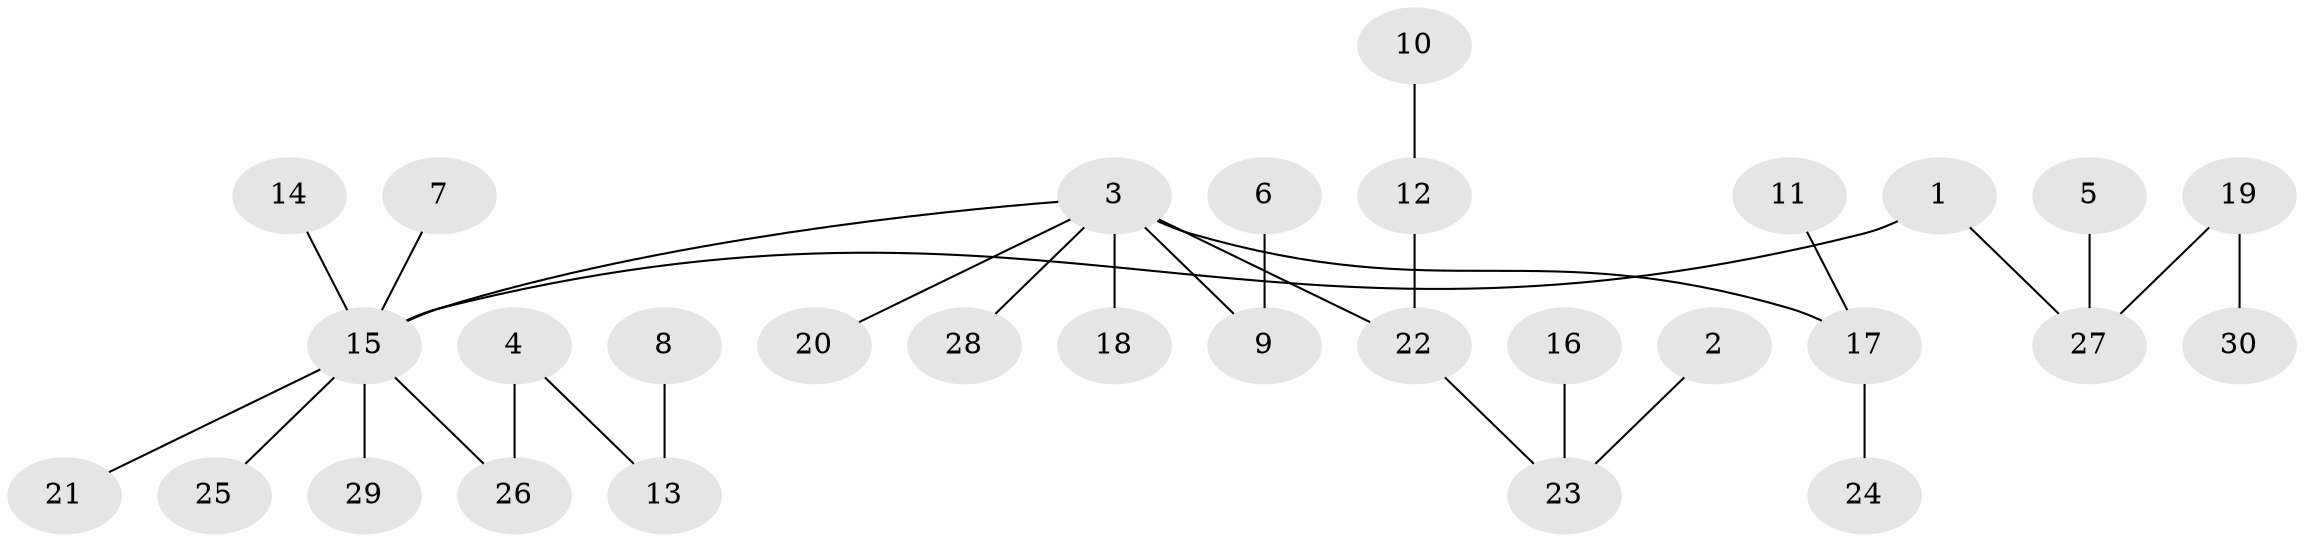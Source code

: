 // original degree distribution, {5: 0.03333333333333333, 4: 0.05, 3: 0.11666666666666667, 8: 0.016666666666666666, 2: 0.3333333333333333, 1: 0.45}
// Generated by graph-tools (version 1.1) at 2025/26/03/09/25 03:26:32]
// undirected, 30 vertices, 29 edges
graph export_dot {
graph [start="1"]
  node [color=gray90,style=filled];
  1;
  2;
  3;
  4;
  5;
  6;
  7;
  8;
  9;
  10;
  11;
  12;
  13;
  14;
  15;
  16;
  17;
  18;
  19;
  20;
  21;
  22;
  23;
  24;
  25;
  26;
  27;
  28;
  29;
  30;
  1 -- 15 [weight=1.0];
  1 -- 27 [weight=1.0];
  2 -- 23 [weight=1.0];
  3 -- 9 [weight=1.0];
  3 -- 15 [weight=1.0];
  3 -- 17 [weight=1.0];
  3 -- 18 [weight=1.0];
  3 -- 20 [weight=1.0];
  3 -- 22 [weight=1.0];
  3 -- 28 [weight=1.0];
  4 -- 13 [weight=1.0];
  4 -- 26 [weight=1.0];
  5 -- 27 [weight=1.0];
  6 -- 9 [weight=1.0];
  7 -- 15 [weight=1.0];
  8 -- 13 [weight=1.0];
  10 -- 12 [weight=1.0];
  11 -- 17 [weight=1.0];
  12 -- 22 [weight=1.0];
  14 -- 15 [weight=1.0];
  15 -- 21 [weight=1.0];
  15 -- 25 [weight=1.0];
  15 -- 26 [weight=1.0];
  15 -- 29 [weight=1.0];
  16 -- 23 [weight=1.0];
  17 -- 24 [weight=1.0];
  19 -- 27 [weight=1.0];
  19 -- 30 [weight=1.0];
  22 -- 23 [weight=1.0];
}
